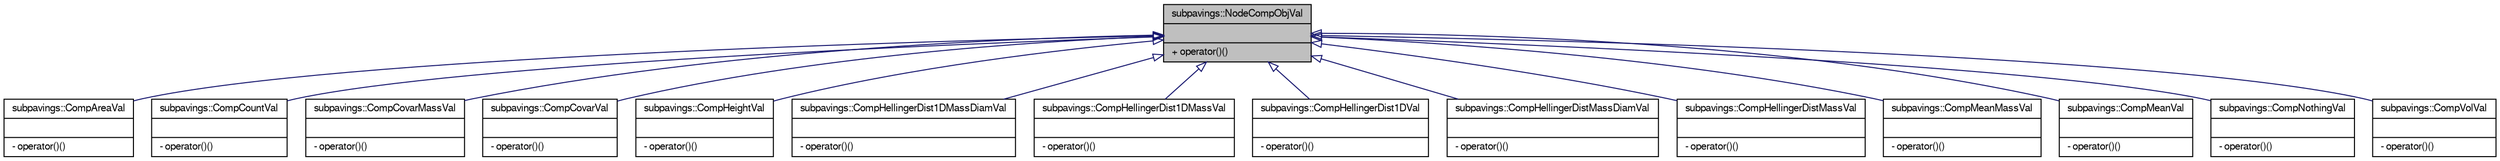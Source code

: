 digraph G
{
  edge [fontname="FreeSans",fontsize="10",labelfontname="FreeSans",labelfontsize="10"];
  node [fontname="FreeSans",fontsize="10",shape=record];
  Node1 [label="{subpavings::NodeCompObjVal\n||+ operator()()\l}",height=0.2,width=0.4,color="black", fillcolor="grey75", style="filled" fontcolor="black"];
  Node1 -> Node2 [dir="back",color="midnightblue",fontsize="10",style="solid",arrowtail="onormal",fontname="FreeSans"];
  Node2 [label="{subpavings::CompAreaVal\n||- operator()()\l}",height=0.2,width=0.4,color="black", fillcolor="white", style="filled",URL="$classsubpavings_1_1CompAreaVal.shtml",tooltip="Class comparing the area of a histogram."];
  Node1 -> Node3 [dir="back",color="midnightblue",fontsize="10",style="solid",arrowtail="onormal",fontname="FreeSans"];
  Node3 [label="{subpavings::CompCountVal\n||- operator()()\l}",height=0.2,width=0.4,color="black", fillcolor="white", style="filled",URL="$classsubpavings_1_1CompCountVal.shtml",tooltip="Class comparing on count of data points associated with a node."];
  Node1 -> Node4 [dir="back",color="midnightblue",fontsize="10",style="solid",arrowtail="onormal",fontname="FreeSans"];
  Node4 [label="{subpavings::CompCovarMassVal\n||- operator()()\l}",height=0.2,width=0.4,color="black", fillcolor="white", style="filled",URL="$classsubpavings_1_1CompCovarMassVal.shtml",tooltip="Class comparing the Chebyshev distance between the var-covar and uniform var-covar multiplied with th..."];
  Node1 -> Node5 [dir="back",color="midnightblue",fontsize="10",style="solid",arrowtail="onormal",fontname="FreeSans"];
  Node5 [label="{subpavings::CompCovarVal\n||- operator()()\l}",height=0.2,width=0.4,color="black", fillcolor="white", style="filled",URL="$classsubpavings_1_1CompCovarVal.shtml",tooltip="Class comparing the Chebyshev distance between the var-covar and uniform var-covar multiplied with th..."];
  Node1 -> Node6 [dir="back",color="midnightblue",fontsize="10",style="solid",arrowtail="onormal",fontname="FreeSans"];
  Node6 [label="{subpavings::CompHeightVal\n||- operator()()\l}",height=0.2,width=0.4,color="black", fillcolor="white", style="filled",URL="$classsubpavings_1_1CompHeightVal.shtml",tooltip="Class comparing on count/volume (ie histogram height) of box of node."];
  Node1 -> Node7 [dir="back",color="midnightblue",fontsize="10",style="solid",arrowtail="onormal",fontname="FreeSans"];
  Node7 [label="{subpavings::CompHellingerDist1DMassDiamVal\n||- operator()()\l}",height=0.2,width=0.4,color="black", fillcolor="white", style="filled",URL="$classsubpavings_1_1CompHellingerDist1DMassDiamVal.shtml",tooltip="Class comparing the Chebyshev distance between the var-covar and uniform var-covar multiplied with th..."];
  Node1 -> Node8 [dir="back",color="midnightblue",fontsize="10",style="solid",arrowtail="onormal",fontname="FreeSans"];
  Node8 [label="{subpavings::CompHellingerDist1DMassVal\n||- operator()()\l}",height=0.2,width=0.4,color="black", fillcolor="white", style="filled",URL="$classsubpavings_1_1CompHellingerDist1DMassVal.shtml",tooltip="Class comparing the Chebyshev distance between the var-covar and uniform var-covar multiplied with th..."];
  Node1 -> Node9 [dir="back",color="midnightblue",fontsize="10",style="solid",arrowtail="onormal",fontname="FreeSans"];
  Node9 [label="{subpavings::CompHellingerDist1DVal\n||- operator()()\l}",height=0.2,width=0.4,color="black", fillcolor="white", style="filled",URL="$classsubpavings_1_1CompHellingerDist1DVal.shtml",tooltip="Class comparing the Chebyshev distance between the var-covar and uniform var-covar multiplied with th..."];
  Node1 -> Node10 [dir="back",color="midnightblue",fontsize="10",style="solid",arrowtail="onormal",fontname="FreeSans"];
  Node10 [label="{subpavings::CompHellingerDistMassDiamVal\n||- operator()()\l}",height=0.2,width=0.4,color="black", fillcolor="white", style="filled",URL="$classsubpavings_1_1CompHellingerDistMassDiamVal.shtml",tooltip="Class comparing the Chebyshev distance between the var-covar and uniform var-covar multiplied with th..."];
  Node1 -> Node11 [dir="back",color="midnightblue",fontsize="10",style="solid",arrowtail="onormal",fontname="FreeSans"];
  Node11 [label="{subpavings::CompHellingerDistMassVal\n||- operator()()\l}",height=0.2,width=0.4,color="black", fillcolor="white", style="filled",URL="$classsubpavings_1_1CompHellingerDistMassVal.shtml",tooltip="Class comparing the Chebyshev distance between the var-covar and uniform var-covar multiplied with th..."];
  Node1 -> Node12 [dir="back",color="midnightblue",fontsize="10",style="solid",arrowtail="onormal",fontname="FreeSans"];
  Node12 [label="{subpavings::CompMeanMassVal\n||- operator()()\l}",height=0.2,width=0.4,color="black", fillcolor="white", style="filled",URL="$classsubpavings_1_1CompMeanMassVal.shtml",tooltip="Class comparing the Chebyshev distance between the mean and uniform mean multiplied with the emprical..."];
  Node1 -> Node13 [dir="back",color="midnightblue",fontsize="10",style="solid",arrowtail="onormal",fontname="FreeSans"];
  Node13 [label="{subpavings::CompMeanVal\n||- operator()()\l}",height=0.2,width=0.4,color="black", fillcolor="white", style="filled",URL="$classsubpavings_1_1CompMeanVal.shtml",tooltip="Class comparing the Chebyshev distance between the mean and uniform mean."];
  Node1 -> Node14 [dir="back",color="midnightblue",fontsize="10",style="solid",arrowtail="onormal",fontname="FreeSans"];
  Node14 [label="{subpavings::CompNothingVal\n||- operator()()\l}",height=0.2,width=0.4,color="black", fillcolor="white", style="filled",URL="$classsubpavings_1_1CompNothingVal.shtml",tooltip="Class comparing nodes to give no change in ordering."];
  Node1 -> Node15 [dir="back",color="midnightblue",fontsize="10",style="solid",arrowtail="onormal",fontname="FreeSans"];
  Node15 [label="{subpavings::CompVolVal\n||- operator()()\l}",height=0.2,width=0.4,color="black", fillcolor="white", style="filled",URL="$classsubpavings_1_1CompVolVal.shtml",tooltip="Class comparing on volume of box of node."];
}
